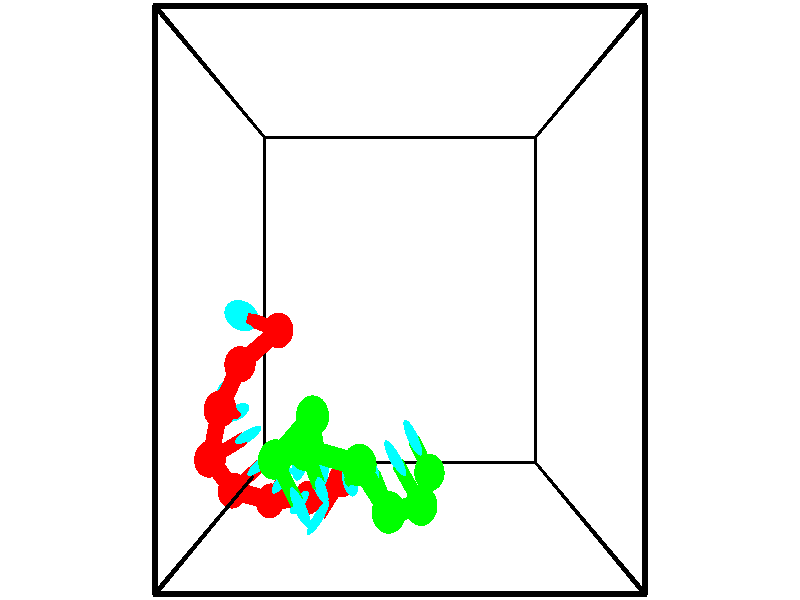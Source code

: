 // switches for output
#declare DRAW_BASES = 1; // possible values are 0, 1; only relevant for DNA ribbons
#declare DRAW_BASES_TYPE = 3; // possible values are 1, 2, 3; only relevant for DNA ribbons
#declare DRAW_FOG = 0; // set to 1 to enable fog

#include "colors.inc"

#include "transforms.inc"
background { rgb <1, 1, 1>}

#default {
   normal{
       ripples 0.25
       frequency 0.20
       turbulence 0.2
       lambda 5
   }
	finish {
		phong 0.1
		phong_size 40.
	}
}

// original window dimensions: 1024x640


// camera settings

camera {
	sky <-0, 1, 0>
	up <-0, 1, 0>
	right 1.6 * <1, 0, 0>
	location <2.5, 2.5, 11.1562>
	look_at <2.5, 2.5, 2.5>
	direction <0, 0, -8.6562>
	angle 67.0682
}


# declare cpy_camera_pos = <2.5, 2.5, 11.1562>;
# if (DRAW_FOG = 1)
fog {
	fog_type 2
	up vnormalize(cpy_camera_pos)
	color rgbt<1,1,1,0.3>
	distance 1e-5
	fog_alt 3e-3
	fog_offset 4
}
# end


// LIGHTS

# declare lum = 6;
global_settings {
	ambient_light rgb lum * <0.05, 0.05, 0.05>
	max_trace_level 15
}# declare cpy_direct_light_amount = 0.25;
light_source
{	1000 * <-1, -1, 1>,
	rgb lum * cpy_direct_light_amount
	parallel
}

light_source
{	1000 * <1, 1, -1>,
	rgb lum * cpy_direct_light_amount
	parallel
}

// strand 0

// nucleotide -1

// particle -1
sphere {
	<0.446478, 2.071544, 0.969623> 0.250000
	pigment { color rgbt <1,0,0,0> }
	no_shadow
}
cylinder {
	<0.158731, 2.195515, 1.218287>,  <-0.013916, 2.269897, 1.367484>, 0.100000
	pigment { color rgbt <1,0,0,0> }
	no_shadow
}
cylinder {
	<0.158731, 2.195515, 1.218287>,  <0.446478, 2.071544, 0.969623>, 0.100000
	pigment { color rgbt <1,0,0,0> }
	no_shadow
}

// particle -1
sphere {
	<0.158731, 2.195515, 1.218287> 0.100000
	pigment { color rgbt <1,0,0,0> }
	no_shadow
}
sphere {
	0, 1
	scale<0.080000,0.200000,0.300000>
	matrix <-0.625263, 0.100936, -0.773859,
		-0.302588, -0.945387, 0.121177,
		-0.719365, 0.309928, 0.621658,
		-0.057078, 2.288493, 1.404784>
	pigment { color rgbt <0,1,1,0> }
	no_shadow
}
cylinder {
	<-0.143027, 1.614044, 1.180589>,  <0.446478, 2.071544, 0.969623>, 0.130000
	pigment { color rgbt <1,0,0,0> }
	no_shadow
}

// nucleotide -1

// particle -1
sphere {
	<-0.143027, 1.614044, 1.180589> 0.250000
	pigment { color rgbt <1,0,0,0> }
	no_shadow
}
cylinder {
	<-0.334093, 1.398994, 0.902655>,  <-0.448733, 1.269965, 0.735894>, 0.100000
	pigment { color rgbt <1,0,0,0> }
	no_shadow
}
cylinder {
	<-0.334093, 1.398994, 0.902655>,  <-0.143027, 1.614044, 1.180589>, 0.100000
	pigment { color rgbt <1,0,0,0> }
	no_shadow
}

// particle -1
sphere {
	<-0.334093, 1.398994, 0.902655> 0.100000
	pigment { color rgbt <1,0,0,0> }
	no_shadow
}
sphere {
	0, 1
	scale<0.080000,0.200000,0.300000>
	matrix <0.456994, -0.827523, 0.326130,
		-0.750328, -0.161755, 0.640970,
		-0.477664, -0.537625, -0.694836,
		-0.477392, 1.237707, 0.694204>
	pigment { color rgbt <0,1,1,0> }
	no_shadow
}
cylinder {
	<-0.394474, 1.039243, 1.452011>,  <-0.143027, 1.614044, 1.180589>, 0.130000
	pigment { color rgbt <1,0,0,0> }
	no_shadow
}

// nucleotide -1

// particle -1
sphere {
	<-0.394474, 1.039243, 1.452011> 0.250000
	pigment { color rgbt <1,0,0,0> }
	no_shadow
}
cylinder {
	<-0.339169, 0.953476, 1.065248>,  <-0.305985, 0.902016, 0.833191>, 0.100000
	pigment { color rgbt <1,0,0,0> }
	no_shadow
}
cylinder {
	<-0.339169, 0.953476, 1.065248>,  <-0.394474, 1.039243, 1.452011>, 0.100000
	pigment { color rgbt <1,0,0,0> }
	no_shadow
}

// particle -1
sphere {
	<-0.339169, 0.953476, 1.065248> 0.100000
	pigment { color rgbt <1,0,0,0> }
	no_shadow
}
sphere {
	0, 1
	scale<0.080000,0.200000,0.300000>
	matrix <0.555634, -0.791375, 0.254944,
		-0.819850, -0.572496, 0.009719,
		0.138263, -0.214416, -0.966907,
		-0.297690, 0.889151, 0.775176>
	pigment { color rgbt <0,1,1,0> }
	no_shadow
}
cylinder {
	<-0.606476, 0.333388, 1.274032>,  <-0.394474, 1.039243, 1.452011>, 0.130000
	pigment { color rgbt <1,0,0,0> }
	no_shadow
}

// nucleotide -1

// particle -1
sphere {
	<-0.606476, 0.333388, 1.274032> 0.250000
	pigment { color rgbt <1,0,0,0> }
	no_shadow
}
cylinder {
	<-0.340029, 0.450863, 0.999796>,  <-0.180160, 0.521348, 0.835254>, 0.100000
	pigment { color rgbt <1,0,0,0> }
	no_shadow
}
cylinder {
	<-0.340029, 0.450863, 0.999796>,  <-0.606476, 0.333388, 1.274032>, 0.100000
	pigment { color rgbt <1,0,0,0> }
	no_shadow
}

// particle -1
sphere {
	<-0.340029, 0.450863, 0.999796> 0.100000
	pigment { color rgbt <1,0,0,0> }
	no_shadow
}
sphere {
	0, 1
	scale<0.080000,0.200000,0.300000>
	matrix <0.537799, -0.826026, 0.168679,
		-0.516776, -0.481070, -0.708176,
		0.666119, 0.293687, -0.685590,
		-0.140193, 0.538969, 0.794119>
	pigment { color rgbt <0,1,1,0> }
	no_shadow
}
cylinder {
	<-0.386991, -0.242540, 0.727095>,  <-0.606476, 0.333388, 1.274032>, 0.130000
	pigment { color rgbt <1,0,0,0> }
	no_shadow
}

// nucleotide -1

// particle -1
sphere {
	<-0.386991, -0.242540, 0.727095> 0.250000
	pigment { color rgbt <1,0,0,0> }
	no_shadow
}
cylinder {
	<-0.079739, -0.004402, 0.821363>,  <0.104613, 0.138481, 0.877925>, 0.100000
	pigment { color rgbt <1,0,0,0> }
	no_shadow
}
cylinder {
	<-0.079739, -0.004402, 0.821363>,  <-0.386991, -0.242540, 0.727095>, 0.100000
	pigment { color rgbt <1,0,0,0> }
	no_shadow
}

// particle -1
sphere {
	<-0.079739, -0.004402, 0.821363> 0.100000
	pigment { color rgbt <1,0,0,0> }
	no_shadow
}
sphere {
	0, 1
	scale<0.080000,0.200000,0.300000>
	matrix <0.534333, -0.798816, 0.276372,
		0.352795, -0.086362, -0.931706,
		0.768130, 0.595344, 0.235672,
		0.150700, 0.174201, 0.892065>
	pigment { color rgbt <0,1,1,0> }
	no_shadow
}
cylinder {
	<0.183592, -0.489305, 0.373977>,  <-0.386991, -0.242540, 0.727095>, 0.130000
	pigment { color rgbt <1,0,0,0> }
	no_shadow
}

// nucleotide -1

// particle -1
sphere {
	<0.183592, -0.489305, 0.373977> 0.250000
	pigment { color rgbt <1,0,0,0> }
	no_shadow
}
cylinder {
	<0.354893, -0.249649, 0.644571>,  <0.457673, -0.105855, 0.806928>, 0.100000
	pigment { color rgbt <1,0,0,0> }
	no_shadow
}
cylinder {
	<0.354893, -0.249649, 0.644571>,  <0.183592, -0.489305, 0.373977>, 0.100000
	pigment { color rgbt <1,0,0,0> }
	no_shadow
}

// particle -1
sphere {
	<0.354893, -0.249649, 0.644571> 0.100000
	pigment { color rgbt <1,0,0,0> }
	no_shadow
}
sphere {
	0, 1
	scale<0.080000,0.200000,0.300000>
	matrix <0.719574, -0.678940, 0.145787,
		0.546640, 0.424347, -0.721883,
		0.428251, 0.599140, 0.676485,
		0.483368, -0.069907, 0.847517>
	pigment { color rgbt <0,1,1,0> }
	no_shadow
}
cylinder {
	<0.822593, -0.497975, 0.170329>,  <0.183592, -0.489305, 0.373977>, 0.130000
	pigment { color rgbt <1,0,0,0> }
	no_shadow
}

// nucleotide -1

// particle -1
sphere {
	<0.822593, -0.497975, 0.170329> 0.250000
	pigment { color rgbt <1,0,0,0> }
	no_shadow
}
cylinder {
	<0.801073, -0.429779, 0.563885>,  <0.788161, -0.388862, 0.800018>, 0.100000
	pigment { color rgbt <1,0,0,0> }
	no_shadow
}
cylinder {
	<0.801073, -0.429779, 0.563885>,  <0.822593, -0.497975, 0.170329>, 0.100000
	pigment { color rgbt <1,0,0,0> }
	no_shadow
}

// particle -1
sphere {
	<0.801073, -0.429779, 0.563885> 0.100000
	pigment { color rgbt <1,0,0,0> }
	no_shadow
}
sphere {
	0, 1
	scale<0.080000,0.200000,0.300000>
	matrix <0.762147, -0.629603, 0.150774,
		0.645165, 0.757980, -0.096065,
		-0.053800, 0.170490, 0.983890,
		0.784933, -0.378632, 0.859052>
	pigment { color rgbt <0,1,1,0> }
	no_shadow
}
cylinder {
	<1.476042, -0.159420, 0.430766>,  <0.822593, -0.497975, 0.170329>, 0.130000
	pigment { color rgbt <1,0,0,0> }
	no_shadow
}

// nucleotide -1

// particle -1
sphere {
	<1.476042, -0.159420, 0.430766> 0.250000
	pigment { color rgbt <1,0,0,0> }
	no_shadow
}
cylinder {
	<1.264845, -0.407757, 0.662552>,  <1.138127, -0.556759, 0.801624>, 0.100000
	pigment { color rgbt <1,0,0,0> }
	no_shadow
}
cylinder {
	<1.264845, -0.407757, 0.662552>,  <1.476042, -0.159420, 0.430766>, 0.100000
	pigment { color rgbt <1,0,0,0> }
	no_shadow
}

// particle -1
sphere {
	<1.264845, -0.407757, 0.662552> 0.100000
	pigment { color rgbt <1,0,0,0> }
	no_shadow
}
sphere {
	0, 1
	scale<0.080000,0.200000,0.300000>
	matrix <0.793934, -0.603073, 0.077275,
		0.301485, 0.500858, 0.811325,
		-0.527992, -0.620841, 0.579466,
		1.106447, -0.594009, 0.836392>
	pigment { color rgbt <0,1,1,0> }
	no_shadow
}
// strand 1

// nucleotide -1

// particle -1
sphere {
	<2.983898, 0.133944, 1.214839> 0.250000
	pigment { color rgbt <0,1,0,0> }
	no_shadow
}
cylinder {
	<2.823832, 0.443077, 1.411856>,  <2.727791, 0.628557, 1.530066>, 0.100000
	pigment { color rgbt <0,1,0,0> }
	no_shadow
}
cylinder {
	<2.823832, 0.443077, 1.411856>,  <2.983898, 0.133944, 1.214839>, 0.100000
	pigment { color rgbt <0,1,0,0> }
	no_shadow
}

// particle -1
sphere {
	<2.823832, 0.443077, 1.411856> 0.100000
	pigment { color rgbt <0,1,0,0> }
	no_shadow
}
sphere {
	0, 1
	scale<0.080000,0.200000,0.300000>
	matrix <-0.873770, -0.483836, 0.049275,
		0.276391, -0.410650, 0.868893,
		-0.400167, 0.772832, 0.492541,
		2.703781, 0.674927, 1.559618>
	pigment { color rgbt <0,1,1,0> }
	no_shadow
}
cylinder {
	<2.826842, -0.144754, 1.840445>,  <2.983898, 0.133944, 1.214839>, 0.130000
	pigment { color rgbt <0,1,0,0> }
	no_shadow
}

// nucleotide -1

// particle -1
sphere {
	<2.826842, -0.144754, 1.840445> 0.250000
	pigment { color rgbt <0,1,0,0> }
	no_shadow
}
cylinder {
	<2.601522, 0.167503, 1.732158>,  <2.466331, 0.354858, 1.667186>, 0.100000
	pigment { color rgbt <0,1,0,0> }
	no_shadow
}
cylinder {
	<2.601522, 0.167503, 1.732158>,  <2.826842, -0.144754, 1.840445>, 0.100000
	pigment { color rgbt <0,1,0,0> }
	no_shadow
}

// particle -1
sphere {
	<2.601522, 0.167503, 1.732158> 0.100000
	pigment { color rgbt <0,1,0,0> }
	no_shadow
}
sphere {
	0, 1
	scale<0.080000,0.200000,0.300000>
	matrix <-0.825558, -0.518324, 0.223147,
		0.033880, 0.349191, 0.936439,
		-0.563300, 0.780645, -0.270717,
		2.432533, 0.401697, 1.650943>
	pigment { color rgbt <0,1,1,0> }
	no_shadow
}
cylinder {
	<2.336399, -0.094563, 2.301052>,  <2.826842, -0.144754, 1.840445>, 0.130000
	pigment { color rgbt <0,1,0,0> }
	no_shadow
}

// nucleotide -1

// particle -1
sphere {
	<2.336399, -0.094563, 2.301052> 0.250000
	pigment { color rgbt <0,1,0,0> }
	no_shadow
}
cylinder {
	<2.191465, 0.110855, 1.989929>,  <2.104505, 0.234106, 1.803255>, 0.100000
	pigment { color rgbt <0,1,0,0> }
	no_shadow
}
cylinder {
	<2.191465, 0.110855, 1.989929>,  <2.336399, -0.094563, 2.301052>, 0.100000
	pigment { color rgbt <0,1,0,0> }
	no_shadow
}

// particle -1
sphere {
	<2.191465, 0.110855, 1.989929> 0.100000
	pigment { color rgbt <0,1,0,0> }
	no_shadow
}
sphere {
	0, 1
	scale<0.080000,0.200000,0.300000>
	matrix <-0.919455, -0.333660, 0.208022,
		-0.152695, 0.790533, 0.593078,
		-0.362335, 0.513545, -0.777808,
		2.082765, 0.264919, 1.756587>
	pigment { color rgbt <0,1,1,0> }
	no_shadow
}
cylinder {
	<1.910620, 0.513223, 2.430079>,  <2.336399, -0.094563, 2.301052>, 0.130000
	pigment { color rgbt <0,1,0,0> }
	no_shadow
}

// nucleotide -1

// particle -1
sphere {
	<1.910620, 0.513223, 2.430079> 0.250000
	pigment { color rgbt <0,1,0,0> }
	no_shadow
}
cylinder {
	<1.806683, 0.319649, 2.095825>,  <1.744320, 0.203504, 1.895273>, 0.100000
	pigment { color rgbt <0,1,0,0> }
	no_shadow
}
cylinder {
	<1.806683, 0.319649, 2.095825>,  <1.910620, 0.513223, 2.430079>, 0.100000
	pigment { color rgbt <0,1,0,0> }
	no_shadow
}

// particle -1
sphere {
	<1.806683, 0.319649, 2.095825> 0.100000
	pigment { color rgbt <0,1,0,0> }
	no_shadow
}
sphere {
	0, 1
	scale<0.080000,0.200000,0.300000>
	matrix <-0.850774, -0.294626, 0.435176,
		-0.456798, 0.824015, -0.335164,
		-0.259844, -0.483936, -0.835636,
		1.728729, 0.174468, 1.845134>
	pigment { color rgbt <0,1,1,0> }
	no_shadow
}
cylinder {
	<1.134799, 0.698471, 2.427785>,  <1.910620, 0.513223, 2.430079>, 0.130000
	pigment { color rgbt <0,1,0,0> }
	no_shadow
}

// nucleotide -1

// particle -1
sphere {
	<1.134799, 0.698471, 2.427785> 0.250000
	pigment { color rgbt <0,1,0,0> }
	no_shadow
}
cylinder {
	<1.215910, 0.386078, 2.191498>,  <1.264576, 0.198642, 2.049726>, 0.100000
	pigment { color rgbt <0,1,0,0> }
	no_shadow
}
cylinder {
	<1.215910, 0.386078, 2.191498>,  <1.134799, 0.698471, 2.427785>, 0.100000
	pigment { color rgbt <0,1,0,0> }
	no_shadow
}

// particle -1
sphere {
	<1.215910, 0.386078, 2.191498> 0.100000
	pigment { color rgbt <0,1,0,0> }
	no_shadow
}
sphere {
	0, 1
	scale<0.080000,0.200000,0.300000>
	matrix <-0.810623, -0.472298, 0.346157,
		-0.549337, 0.408657, -0.728854,
		0.202777, -0.780982, -0.590718,
		1.276743, 0.151783, 2.014282>
	pigment { color rgbt <0,1,1,0> }
	no_shadow
}
cylinder {
	<0.598956, 0.482859, 1.987886>,  <1.134799, 0.698471, 2.427785>, 0.130000
	pigment { color rgbt <0,1,0,0> }
	no_shadow
}

// nucleotide -1

// particle -1
sphere {
	<0.598956, 0.482859, 1.987886> 0.250000
	pigment { color rgbt <0,1,0,0> }
	no_shadow
}
cylinder {
	<0.825674, 0.165207, 2.075611>,  <0.961705, -0.025385, 2.128247>, 0.100000
	pigment { color rgbt <0,1,0,0> }
	no_shadow
}
cylinder {
	<0.825674, 0.165207, 2.075611>,  <0.598956, 0.482859, 1.987886>, 0.100000
	pigment { color rgbt <0,1,0,0> }
	no_shadow
}

// particle -1
sphere {
	<0.825674, 0.165207, 2.075611> 0.100000
	pigment { color rgbt <0,1,0,0> }
	no_shadow
}
sphere {
	0, 1
	scale<0.080000,0.200000,0.300000>
	matrix <-0.791798, -0.451544, 0.411295,
		-0.227592, -0.406773, -0.884725,
		0.566796, -0.794131, 0.219314,
		0.995713, -0.073033, 2.141405>
	pigment { color rgbt <0,1,1,0> }
	no_shadow
}
cylinder {
	<1.132364, 1.007697, 1.739745>,  <0.598956, 0.482859, 1.987886>, 0.130000
	pigment { color rgbt <0,1,0,0> }
	no_shadow
}

// nucleotide -1

// particle -1
sphere {
	<1.132364, 1.007697, 1.739745> 0.250000
	pigment { color rgbt <0,1,0,0> }
	no_shadow
}
cylinder {
	<1.196260, 0.620811, 1.660771>,  <1.234598, 0.388680, 1.613387>, 0.100000
	pigment { color rgbt <0,1,0,0> }
	no_shadow
}
cylinder {
	<1.196260, 0.620811, 1.660771>,  <1.132364, 1.007697, 1.739745>, 0.100000
	pigment { color rgbt <0,1,0,0> }
	no_shadow
}

// particle -1
sphere {
	<1.196260, 0.620811, 1.660771> 0.100000
	pigment { color rgbt <0,1,0,0> }
	no_shadow
}
sphere {
	0, 1
	scale<0.080000,0.200000,0.300000>
	matrix <-0.926793, -0.078075, -0.367369,
		0.339910, 0.241665, -0.908878,
		0.159741, -0.967214, -0.197435,
		1.244183, 0.330647, 1.601541>
	pigment { color rgbt <0,1,1,0> }
	no_shadow
}
cylinder {
	<1.052038, 0.849877, 0.958990>,  <1.132364, 1.007697, 1.739745>, 0.130000
	pigment { color rgbt <0,1,0,0> }
	no_shadow
}

// nucleotide -1

// particle -1
sphere {
	<1.052038, 0.849877, 0.958990> 0.250000
	pigment { color rgbt <0,1,0,0> }
	no_shadow
}
cylinder {
	<0.966866, 0.569992, 1.231772>,  <0.915762, 0.402061, 1.395442>, 0.100000
	pigment { color rgbt <0,1,0,0> }
	no_shadow
}
cylinder {
	<0.966866, 0.569992, 1.231772>,  <1.052038, 0.849877, 0.958990>, 0.100000
	pigment { color rgbt <0,1,0,0> }
	no_shadow
}

// particle -1
sphere {
	<0.966866, 0.569992, 1.231772> 0.100000
	pigment { color rgbt <0,1,0,0> }
	no_shadow
}
sphere {
	0, 1
	scale<0.080000,0.200000,0.300000>
	matrix <-0.945554, -0.028265, -0.324236,
		0.246147, -0.713865, -0.655597,
		-0.212931, -0.699712, 0.681956,
		0.902986, 0.360078, 1.436359>
	pigment { color rgbt <0,1,1,0> }
	no_shadow
}
// box output
cylinder {
	<0.000000, 0.000000, 0.000000>,  <5.000000, 0.000000, 0.000000>, 0.025000
	pigment { color rgbt <0,0,0,0> }
	no_shadow
}
cylinder {
	<0.000000, 0.000000, 0.000000>,  <0.000000, 5.000000, 0.000000>, 0.025000
	pigment { color rgbt <0,0,0,0> }
	no_shadow
}
cylinder {
	<0.000000, 0.000000, 0.000000>,  <0.000000, 0.000000, 5.000000>, 0.025000
	pigment { color rgbt <0,0,0,0> }
	no_shadow
}
cylinder {
	<5.000000, 5.000000, 5.000000>,  <0.000000, 5.000000, 5.000000>, 0.025000
	pigment { color rgbt <0,0,0,0> }
	no_shadow
}
cylinder {
	<5.000000, 5.000000, 5.000000>,  <5.000000, 0.000000, 5.000000>, 0.025000
	pigment { color rgbt <0,0,0,0> }
	no_shadow
}
cylinder {
	<5.000000, 5.000000, 5.000000>,  <5.000000, 5.000000, 0.000000>, 0.025000
	pigment { color rgbt <0,0,0,0> }
	no_shadow
}
cylinder {
	<0.000000, 0.000000, 5.000000>,  <0.000000, 5.000000, 5.000000>, 0.025000
	pigment { color rgbt <0,0,0,0> }
	no_shadow
}
cylinder {
	<0.000000, 0.000000, 5.000000>,  <5.000000, 0.000000, 5.000000>, 0.025000
	pigment { color rgbt <0,0,0,0> }
	no_shadow
}
cylinder {
	<5.000000, 5.000000, 0.000000>,  <0.000000, 5.000000, 0.000000>, 0.025000
	pigment { color rgbt <0,0,0,0> }
	no_shadow
}
cylinder {
	<5.000000, 5.000000, 0.000000>,  <5.000000, 0.000000, 0.000000>, 0.025000
	pigment { color rgbt <0,0,0,0> }
	no_shadow
}
cylinder {
	<5.000000, 0.000000, 5.000000>,  <5.000000, 0.000000, 0.000000>, 0.025000
	pigment { color rgbt <0,0,0,0> }
	no_shadow
}
cylinder {
	<0.000000, 5.000000, 0.000000>,  <0.000000, 5.000000, 5.000000>, 0.025000
	pigment { color rgbt <0,0,0,0> }
	no_shadow
}
// end of box output
